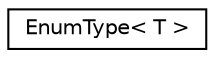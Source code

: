 digraph "Graphical Class Hierarchy"
{
  edge [fontname="Helvetica",fontsize="10",labelfontname="Helvetica",labelfontsize="10"];
  node [fontname="Helvetica",fontsize="10",shape=record];
  rankdir="LR";
  Node0 [label="EnumType\< T \>",height=0.2,width=0.4,color="black", fillcolor="white", style="filled",URL="$struct_enum_type.html"];
}

